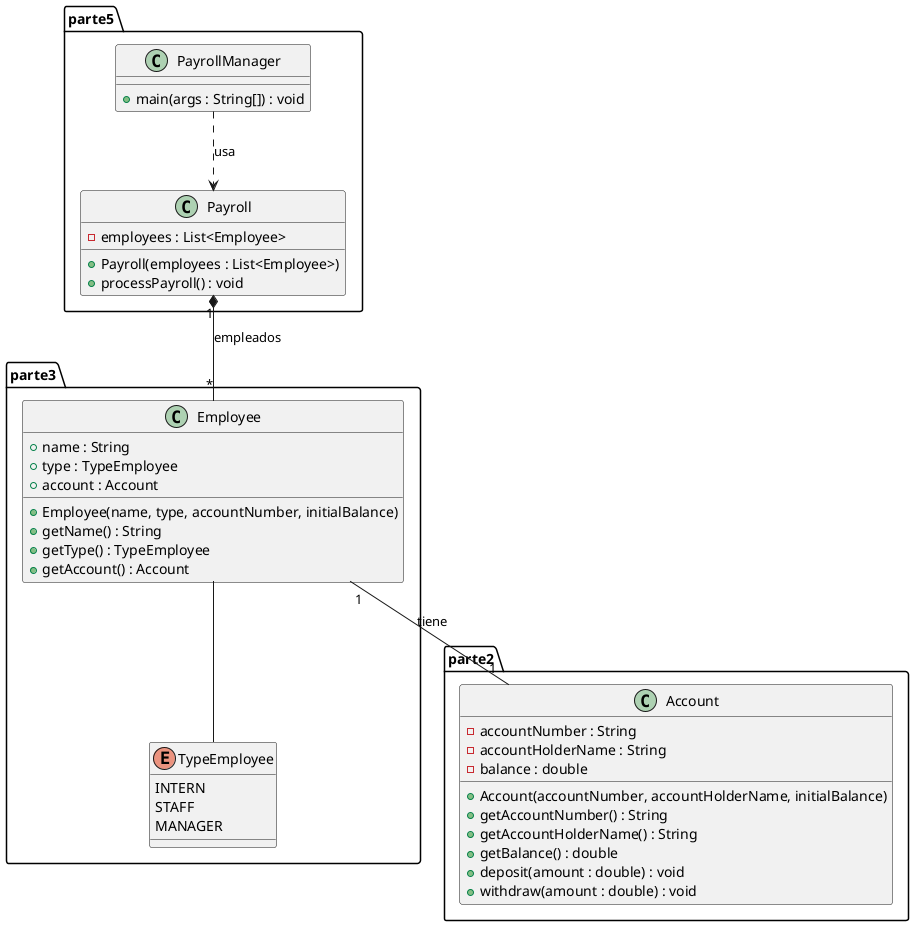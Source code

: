 @startuml

package parte3 {
    class Employee {
        + name : String
        + type : TypeEmployee
        + account : Account
        + Employee(name, type, accountNumber, initialBalance)
        + getName() : String
        + getType() : TypeEmployee
        + getAccount() : Account
    }
    enum TypeEmployee {
        INTERN
        STAFF
        MANAGER
    }
}

package parte2 {
    class Account {
        - accountNumber : String
        - accountHolderName : String
        - balance : double
        + Account(accountNumber, accountHolderName, initialBalance)
        + getAccountNumber() : String
        + getAccountHolderName() : String
        + getBalance() : double
        + deposit(amount : double) : void
        + withdraw(amount : double) : void
    }
}

package parte5 {
    class Payroll {
        - employees : List<Employee>
        + Payroll(employees : List<Employee>)
        + processPayroll() : void
    }
    class PayrollManager {
        + main(args : String[]) : void
    }
}

Employee "1" -- "1" Account : tiene
Employee -- TypeEmployee
Payroll "1" *-- "*" Employee : empleados
PayrollManager ..> Payroll : usa

@enduml